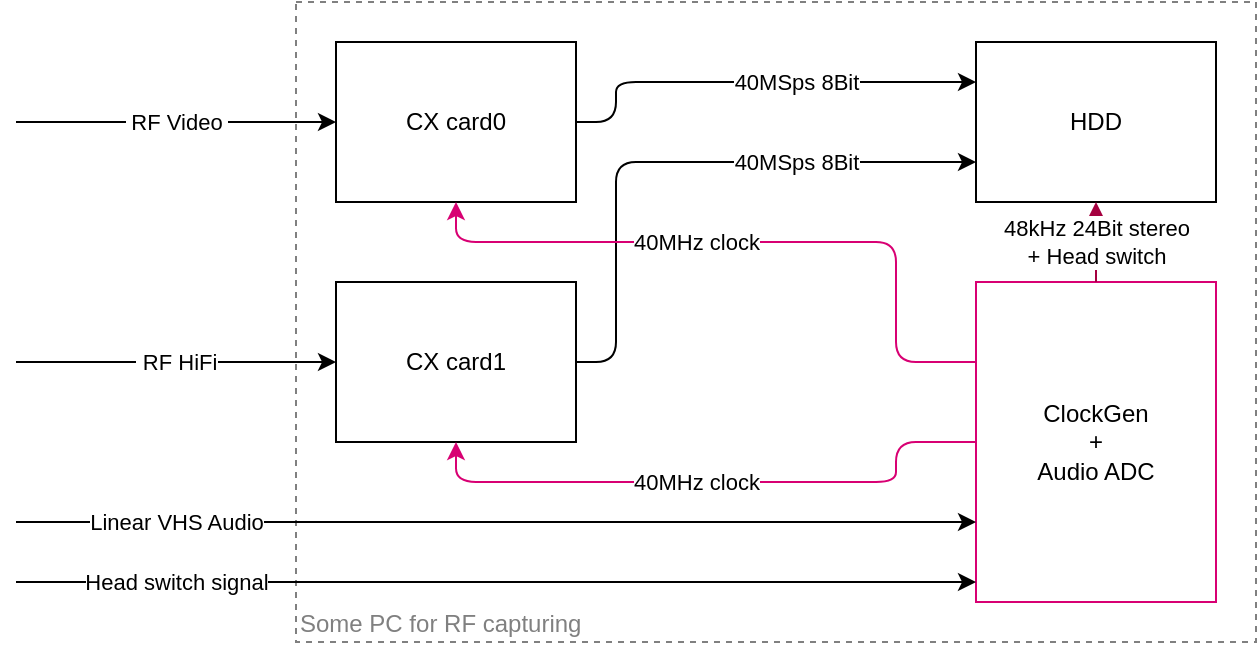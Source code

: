 <mxfile version="22.1.2" type="device">
  <diagram name="Page-1" id="ynX_rBOGlqWeNjra2ChU">
    <mxGraphModel dx="819" dy="482" grid="1" gridSize="10" guides="1" tooltips="1" connect="1" arrows="1" fold="1" page="1" pageScale="1" pageWidth="3300" pageHeight="2339" math="0" shadow="0">
      <root>
        <mxCell id="0" />
        <mxCell id="5ca7TMIfpuRCUTEkQYFn-14" value="pc box" style="locked=1;" parent="0" />
        <mxCell id="5ca7TMIfpuRCUTEkQYFn-15" value="Some PC for RF capturing" style="rounded=0;whiteSpace=wrap;html=1;fillColor=none;dashed=1;strokeColor=#808080;align=left;verticalAlign=bottom;fontColor=#808080;" parent="5ca7TMIfpuRCUTEkQYFn-14" vertex="1">
          <mxGeometry x="420" y="220" width="480" height="320" as="geometry" />
        </mxCell>
        <mxCell id="1" style="" parent="0" />
        <mxCell id="5ca7TMIfpuRCUTEkQYFn-1" value="CX card0" style="rounded=0;whiteSpace=wrap;html=1;" parent="1" vertex="1">
          <mxGeometry x="440" y="240" width="120" height="80" as="geometry" />
        </mxCell>
        <mxCell id="5ca7TMIfpuRCUTEkQYFn-2" value="CX card1" style="rounded=0;whiteSpace=wrap;html=1;" parent="1" vertex="1">
          <mxGeometry x="440" y="360" width="120" height="80" as="geometry" />
        </mxCell>
        <mxCell id="5ca7TMIfpuRCUTEkQYFn-3" value="&amp;nbsp;RF Video&amp;nbsp;" style="endArrow=classic;html=1;rounded=0;entryX=0;entryY=0.5;entryDx=0;entryDy=0;" parent="1" target="5ca7TMIfpuRCUTEkQYFn-1" edge="1">
          <mxGeometry width="50" height="50" relative="1" as="geometry">
            <mxPoint x="280" y="280" as="sourcePoint" />
            <mxPoint x="290" y="230" as="targetPoint" />
          </mxGeometry>
        </mxCell>
        <mxCell id="5ca7TMIfpuRCUTEkQYFn-4" value="&amp;nbsp;RF HiFi" style="endArrow=classic;html=1;rounded=0;entryX=0;entryY=0.5;entryDx=0;entryDy=0;" parent="1" target="5ca7TMIfpuRCUTEkQYFn-2" edge="1">
          <mxGeometry width="50" height="50" relative="1" as="geometry">
            <mxPoint x="280" y="400" as="sourcePoint" />
            <mxPoint x="450" y="290" as="targetPoint" />
          </mxGeometry>
        </mxCell>
        <mxCell id="5ca7TMIfpuRCUTEkQYFn-5" value="40MSps 8Bit" style="endArrow=classic;html=1;rounded=1;exitX=1;exitY=0.5;exitDx=0;exitDy=0;entryX=0;entryY=0.25;entryDx=0;entryDy=0;" parent="1" source="5ca7TMIfpuRCUTEkQYFn-1" target="5ca7TMIfpuRCUTEkQYFn-6" edge="1">
          <mxGeometry x="0.182" width="50" height="50" relative="1" as="geometry">
            <mxPoint x="670" y="440" as="sourcePoint" />
            <mxPoint x="630" y="310" as="targetPoint" />
            <Array as="points">
              <mxPoint x="580" y="280" />
              <mxPoint x="580" y="260" />
            </Array>
            <mxPoint as="offset" />
          </mxGeometry>
        </mxCell>
        <mxCell id="5ca7TMIfpuRCUTEkQYFn-6" value="HDD" style="rounded=0;whiteSpace=wrap;html=1;" parent="1" vertex="1">
          <mxGeometry x="760" y="240" width="120" height="80" as="geometry" />
        </mxCell>
        <mxCell id="5ca7TMIfpuRCUTEkQYFn-7" value="40MSps 8Bit" style="endArrow=classic;html=1;rounded=1;exitX=1;exitY=0.5;exitDx=0;exitDy=0;entryX=0;entryY=0.75;entryDx=0;entryDy=0;" parent="1" source="5ca7TMIfpuRCUTEkQYFn-2" target="5ca7TMIfpuRCUTEkQYFn-6" edge="1">
          <mxGeometry x="0.4" width="50" height="50" relative="1" as="geometry">
            <mxPoint x="670" y="440" as="sourcePoint" />
            <mxPoint x="720" y="390" as="targetPoint" />
            <Array as="points">
              <mxPoint x="580" y="400" />
              <mxPoint x="580" y="300" />
            </Array>
            <mxPoint as="offset" />
          </mxGeometry>
        </mxCell>
        <mxCell id="5ca7TMIfpuRCUTEkQYFn-8" value="ClockGen&lt;br&gt;+&lt;br&gt;Audio ADC" style="rounded=0;whiteSpace=wrap;html=1;strokeColor=#D80073;" parent="1" vertex="1">
          <mxGeometry x="760" y="360" width="120" height="160" as="geometry" />
        </mxCell>
        <mxCell id="5ca7TMIfpuRCUTEkQYFn-9" value="Linear VHS Audio" style="endArrow=classic;html=1;rounded=0;entryX=0;entryY=0.75;entryDx=0;entryDy=0;" parent="1" target="5ca7TMIfpuRCUTEkQYFn-8" edge="1">
          <mxGeometry x="-0.667" width="50" height="50" relative="1" as="geometry">
            <mxPoint x="280" y="480" as="sourcePoint" />
            <mxPoint x="720" y="390" as="targetPoint" />
            <mxPoint as="offset" />
          </mxGeometry>
        </mxCell>
        <mxCell id="5ca7TMIfpuRCUTEkQYFn-10" value="40MHz clock" style="endArrow=classic;html=1;rounded=1;exitX=0;exitY=0.25;exitDx=0;exitDy=0;entryX=0.5;entryY=1;entryDx=0;entryDy=0;fillColor=#d80073;strokeColor=#D80073;" parent="1" source="5ca7TMIfpuRCUTEkQYFn-8" target="5ca7TMIfpuRCUTEkQYFn-1" edge="1">
          <mxGeometry x="0.176" width="50" height="50" relative="1" as="geometry">
            <mxPoint x="670" y="440" as="sourcePoint" />
            <mxPoint x="720" y="390" as="targetPoint" />
            <Array as="points">
              <mxPoint x="720" y="400" />
              <mxPoint x="720" y="340" />
              <mxPoint x="500" y="340" />
            </Array>
            <mxPoint as="offset" />
          </mxGeometry>
        </mxCell>
        <mxCell id="5ca7TMIfpuRCUTEkQYFn-11" value="40MHz clock" style="endArrow=classic;html=1;rounded=1;entryX=0.5;entryY=1;entryDx=0;entryDy=0;exitX=0;exitY=0.5;exitDx=0;exitDy=0;fillColor=#d80073;strokeColor=#D80073;" parent="1" source="5ca7TMIfpuRCUTEkQYFn-8" target="5ca7TMIfpuRCUTEkQYFn-2" edge="1">
          <mxGeometry x="0.067" width="50" height="50" relative="1" as="geometry">
            <mxPoint x="670" y="440" as="sourcePoint" />
            <mxPoint x="500" y="460" as="targetPoint" />
            <Array as="points">
              <mxPoint x="720" y="440" />
              <mxPoint x="720" y="460" />
              <mxPoint x="500" y="460" />
            </Array>
            <mxPoint as="offset" />
          </mxGeometry>
        </mxCell>
        <mxCell id="5ca7TMIfpuRCUTEkQYFn-13" value="48kHz 24Bit stereo&lt;br&gt;+ Head switch" style="endArrow=classic;html=1;rounded=0;entryX=0.5;entryY=1;entryDx=0;entryDy=0;exitX=0.5;exitY=0;exitDx=0;exitDy=0;fillColor=#d80073;strokeColor=#A50040;" parent="1" source="5ca7TMIfpuRCUTEkQYFn-8" target="5ca7TMIfpuRCUTEkQYFn-6" edge="1">
          <mxGeometry width="50" height="50" relative="1" as="geometry">
            <mxPoint x="670" y="440" as="sourcePoint" />
            <mxPoint x="1140" y="690" as="targetPoint" />
          </mxGeometry>
        </mxCell>
        <mxCell id="3s_sqEAFNGewiSjEYll1-1" value="Head switch signal" style="endArrow=classic;html=1;rounded=0;entryX=0;entryY=0.75;entryDx=0;entryDy=0;" parent="1" edge="1">
          <mxGeometry x="-0.667" width="50" height="50" relative="1" as="geometry">
            <mxPoint x="280" y="510" as="sourcePoint" />
            <mxPoint x="760" y="510" as="targetPoint" />
            <mxPoint as="offset" />
          </mxGeometry>
        </mxCell>
      </root>
    </mxGraphModel>
  </diagram>
</mxfile>
